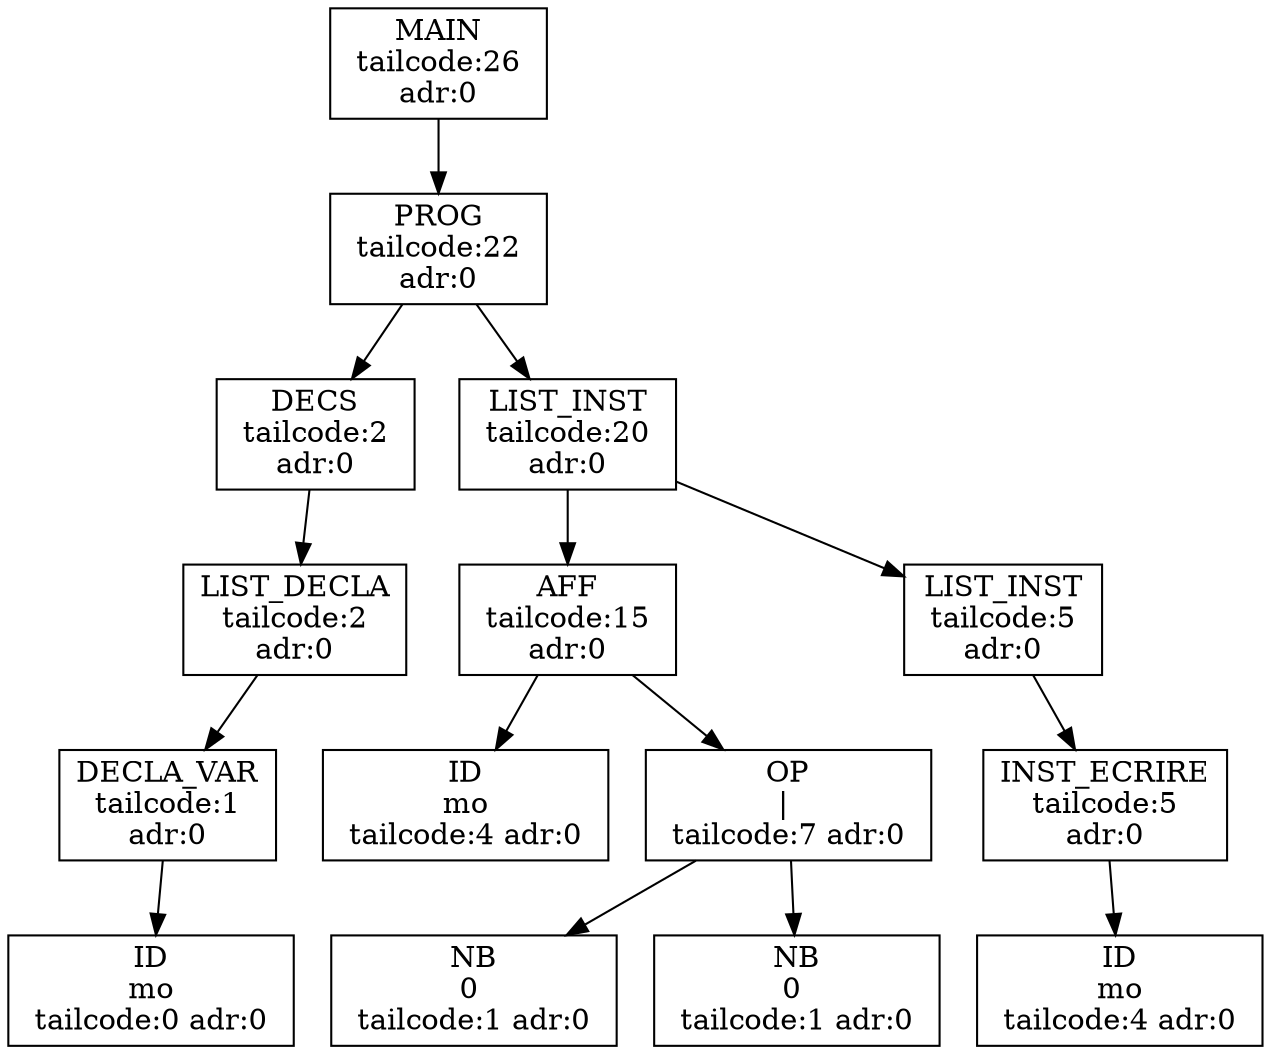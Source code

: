 digraph ASA {
node0x55ae027a9a70 [label="MAIN
 tailcode:26 
 adr:0 \n", shape=box];
node0x55ae027a9a70 -> node0x55ae027a9a30;
node0x55ae027a9a30 [label="PROG
 tailcode:22 
 adr:0 \n", shape=box];
node0x55ae027a9a30 -> node0x55ae027a97b0;
node0x55ae027a97b0 [label="DECS
 tailcode:2 
 adr:0 \n", shape=box];
node0x55ae027a97b0 -> node0x55ae027a9770;
node0x55ae027a9770 [label="LIST_DECLA
 tailcode:2 
 adr:0 \n", shape=box];
node0x55ae027a9770 -> node0x55ae027a96f0;
node0x55ae027a96f0 [label="DECLA_VAR
 tailcode:1 
 adr:0 \n", shape=box];
node0x55ae027a96f0 -> node0x55ae027a9730;
node0x55ae027a9730 [label="ID\nmo
 tailcode:0 adr:0 \n", shape=box];
node0x55ae027a9a30 -> node0x55ae027a99f0;
node0x55ae027a99f0 [label="LIST_INST
 tailcode:20 
 adr:0 \n", shape=box];
node0x55ae027a99f0 -> node0x55ae027a98b0;
node0x55ae027a98b0 [label="AFF
 tailcode:15 
 adr:0 \n", shape=box];
node0x55ae027a98b0 -> node0x55ae027a98f0;
node0x55ae027a98f0 [label="ID\nmo
 tailcode:4 adr:0 \n", shape=box];
node0x55ae027a98b0 -> node0x55ae027a9870;
node0x55ae027a9870 [label="OP\n| 
 tailcode:7 adr:0 \n", shape=box];
node0x55ae027a9870 -> node0x55ae027a97f0;
node0x55ae027a97f0 [label="NB\n0 
 tailcode:1 adr:0 \n", shape=box];
node0x55ae027a9870 -> node0x55ae027a9830;
node0x55ae027a9830 [label="NB\n0 
 tailcode:1 adr:0 \n", shape=box];
node0x55ae027a99f0 -> node0x55ae027a99b0;
node0x55ae027a99b0 [label="LIST_INST
 tailcode:5 
 adr:0 \n", shape=box];
node0x55ae027a99b0 -> node0x55ae027a9970;
node0x55ae027a9970 [label="INST_ECRIRE
 tailcode:5 
 adr:0 \n", shape=box];
node0x55ae027a9970 -> node0x55ae027a9930;
node0x55ae027a9930 [label="ID\nmo
 tailcode:4 adr:0 \n", shape=box];
}
